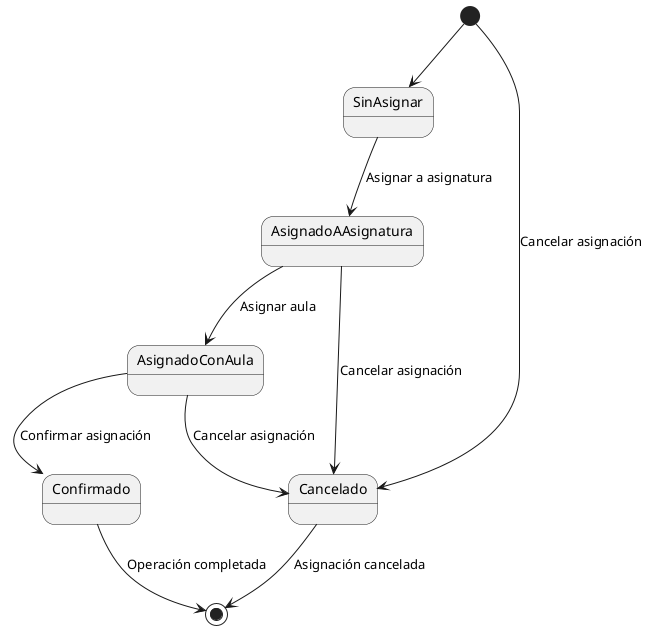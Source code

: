 @startuml
' Diagrama de estados para Profesor
state "SinAsignar" as SinAsignar_Profesor
state "AsignadoAAsignatura" as AsignadoAAsignatura
state "AsignadoConAula" as AsignadoConAula
state "Confirmado" as Confirmado_Profesor
state "Cancelado" as Cancelado_Profesor

[*] --> SinAsignar_Profesor
SinAsignar_Profesor --> AsignadoAAsignatura: Asignar a asignatura
AsignadoAAsignatura --> AsignadoConAula : Asignar aula
AsignadoConAula --> Confirmado_Profesor : Confirmar asignación
AsignadoAAsignatura --> Cancelado_Profesor : Cancelar asignación
AsignadoConAula --> Cancelado_Profesor : Cancelar asignación
[*] --> Cancelado_Profesor : Cancelar asignación
Confirmado_Profesor --> [*] : Operación completada
Cancelado_Profesor --> [*] : Asignación cancelada
@enduml
